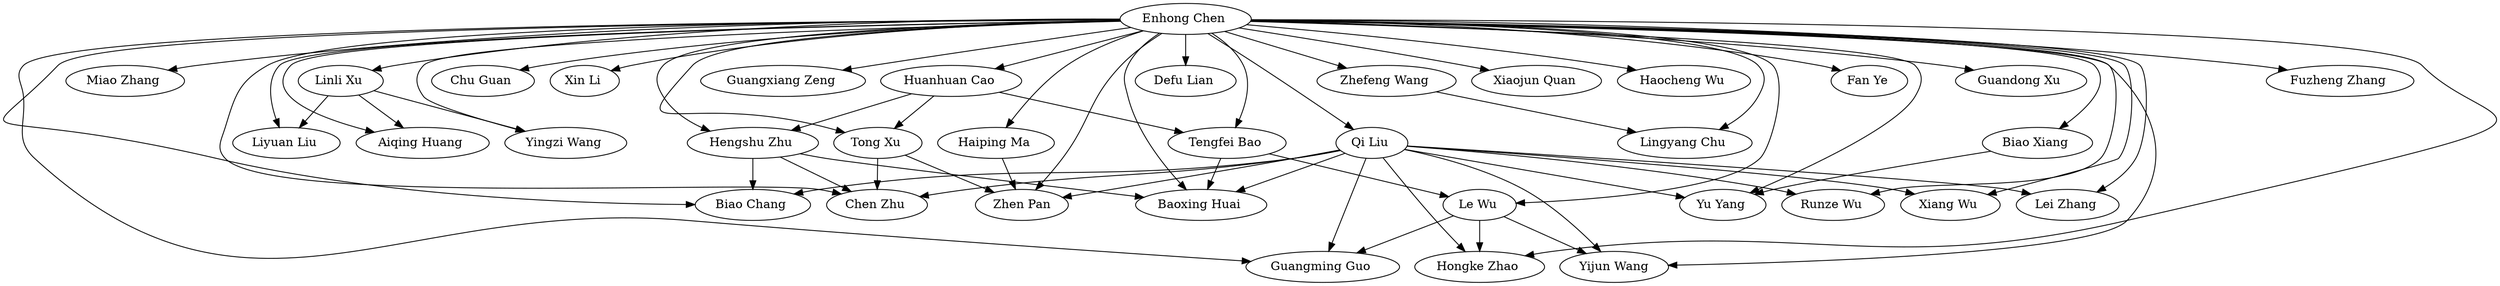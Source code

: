 strict digraph G{
"Enhong Chen " -> "Biao Chang "
"Enhong Chen " -> "Hengshu Zhu "
"Enhong Chen " -> "Miao Zhang "
"Enhong Chen " -> "Huanhuan Cao "
"Enhong Chen " -> "Linli Xu "
"Enhong Chen " -> "Yijun Wang"
"Enhong Chen " -> "Zhen Pan"
"Enhong Chen " -> "Liyuan Liu "
"Enhong Chen " -> "Chu Guan "
"Enhong Chen " -> "Xin Li "
"Enhong Chen " -> "Chen Zhu "
"Enhong Chen " -> "Aiqing Huang "
"Enhong Chen " -> "Guangxiang Zeng "
"Enhong Chen " -> "Tong Xu "
"Enhong Chen " -> "Tengfei Bao "
"Enhong Chen " -> "Lingyang Chu "
"Enhong Chen " -> "Guangming Guo "
"Enhong Chen " -> "Defu Lian "
"Enhong Chen " -> "Yu Yang "
"Enhong Chen " -> "Zhefeng Wang "
"Enhong Chen " -> "Biao Xiang "
"Enhong Chen " -> "Xiaojun Quan "
"Enhong Chen " -> "Haocheng Wu "
"Enhong Chen " -> "Runze Wu "
"Enhong Chen " -> "Haiping Ma "
"Enhong Chen " -> "Fan Ye "
"Enhong Chen " -> "Xiang Wu "
"Enhong Chen " -> "Guandong Xu "
"Enhong Chen " -> "Baoxing Huai "
"Haiping Ma " -> "Zhen Pan"
"Biao Xiang " -> "Yu Yang "
"Zhefeng Wang " -> "Lingyang Chu "
"Tengfei Bao " -> "Le Wu "
"Tengfei Bao " -> "Baoxing Huai "
"Le Wu " -> "Yijun Wang"
"Le Wu " -> "Hongke Zhao "
"Le Wu " -> "Guangming Guo "
"Tong Xu " -> "Zhen Pan"
"Linli Xu " -> "Liyuan Liu "
"Linli Xu " -> "Aiqing Huang "
"Linli Xu " -> "Yingzi Wang "
"Huanhuan Cao " -> "Hengshu Zhu "
"Hengshu Zhu " -> "Biao Chang "
"Hengshu Zhu " -> "Baoxing Huai "
"Enhong Chen " -> "Qi Liu "
"Hengshu Zhu " -> "Chen Zhu "
"Qi Liu " -> "Yijun Wang"
"Qi Liu " -> "Zhen Pan"
"Qi Liu " -> "Hongke Zhao "
"Qi Liu " -> "Biao Chang "
"Qi Liu " -> "Guangming Guo "
"Qi Liu " -> "Yu Yang "
"Qi Liu " -> "Runze Wu "
"Qi Liu " -> "Xiang Wu "
"Qi Liu " -> "Baoxing Huai "
"Enhong Chen " -> "Le Wu "
"Enhong Chen " -> "Hongke Zhao "
"Enhong Chen " -> "Yingzi Wang "
"Enhong Chen " -> "Fuzheng Zhang "
"Huanhuan Cao " -> "Tong Xu "
"Tong Xu " -> "Chen Zhu "
"Qi Liu " -> "Chen Zhu "
"Qi Liu " -> "Lei Zhang "
"Enhong Chen " -> "Lei Zhang "
"Huanhuan Cao " -> "Tengfei Bao "
}